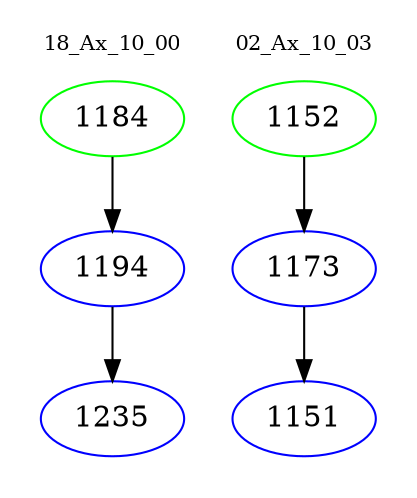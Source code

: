 digraph{
subgraph cluster_0 {
color = white
label = "18_Ax_10_00";
fontsize=10;
T0_1184 [label="1184", color="green"]
T0_1184 -> T0_1194 [color="black"]
T0_1194 [label="1194", color="blue"]
T0_1194 -> T0_1235 [color="black"]
T0_1235 [label="1235", color="blue"]
}
subgraph cluster_1 {
color = white
label = "02_Ax_10_03";
fontsize=10;
T1_1152 [label="1152", color="green"]
T1_1152 -> T1_1173 [color="black"]
T1_1173 [label="1173", color="blue"]
T1_1173 -> T1_1151 [color="black"]
T1_1151 [label="1151", color="blue"]
}
}

